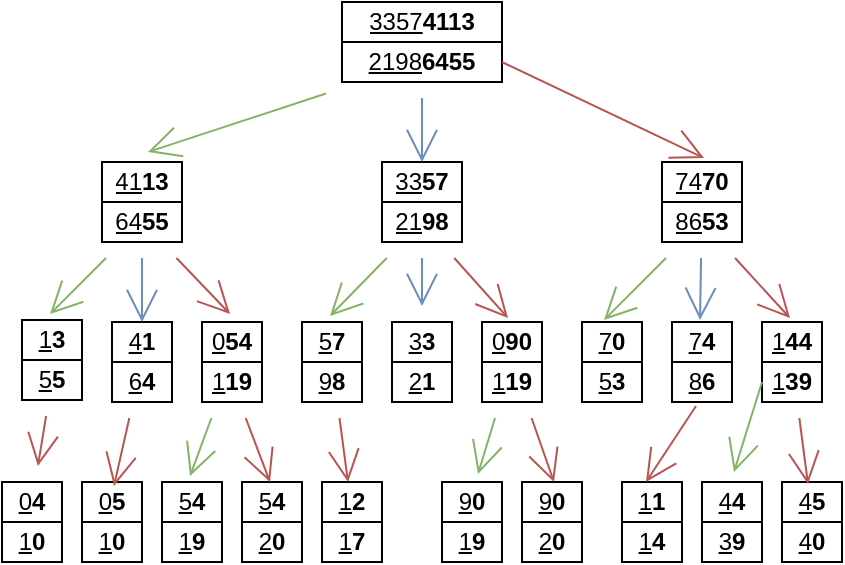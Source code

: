 <mxfile version="15.3.5" type="github">
  <diagram id="dAYgQcbT6BfOUovO4Bs9" name="Page-1">
    <mxGraphModel dx="868" dy="482" grid="1" gridSize="10" guides="1" tooltips="1" connect="1" arrows="1" fold="1" page="1" pageScale="1" pageWidth="240" pageHeight="360" math="0" shadow="0">
      <root>
        <mxCell id="0" />
        <mxCell id="1" parent="0" />
        <mxCell id="z8ccg5G6_Xe8EJRNO6vA-19" value="" style="shape=table;startSize=0;container=1;collapsible=0;childLayout=tableLayout;hachureGap=4;pointerEvents=0;" vertex="1" parent="1">
          <mxGeometry x="30" y="270" width="30" height="40" as="geometry" />
        </mxCell>
        <mxCell id="z8ccg5G6_Xe8EJRNO6vA-20" value="" style="shape=partialRectangle;collapsible=0;dropTarget=0;pointerEvents=0;fillColor=none;top=0;left=0;bottom=0;right=0;points=[[0,0.5],[1,0.5]];portConstraint=eastwest;hachureGap=4;" vertex="1" parent="z8ccg5G6_Xe8EJRNO6vA-19">
          <mxGeometry width="30" height="20" as="geometry" />
        </mxCell>
        <mxCell id="z8ccg5G6_Xe8EJRNO6vA-21" value="&lt;u&gt;0&lt;/u&gt;&lt;b&gt;4&lt;/b&gt;" style="shape=partialRectangle;html=1;whiteSpace=wrap;connectable=0;overflow=hidden;fillColor=none;top=0;left=0;bottom=0;right=0;pointerEvents=1;hachureGap=4;" vertex="1" parent="z8ccg5G6_Xe8EJRNO6vA-20">
          <mxGeometry width="30" height="20" as="geometry">
            <mxRectangle width="30" height="20" as="alternateBounds" />
          </mxGeometry>
        </mxCell>
        <mxCell id="z8ccg5G6_Xe8EJRNO6vA-22" value="" style="shape=partialRectangle;collapsible=0;dropTarget=0;pointerEvents=0;fillColor=none;top=0;left=0;bottom=0;right=0;points=[[0,0.5],[1,0.5]];portConstraint=eastwest;hachureGap=4;" vertex="1" parent="z8ccg5G6_Xe8EJRNO6vA-19">
          <mxGeometry y="20" width="30" height="20" as="geometry" />
        </mxCell>
        <mxCell id="z8ccg5G6_Xe8EJRNO6vA-23" value="&lt;u&gt;1&lt;/u&gt;&lt;b&gt;0&lt;/b&gt;" style="shape=partialRectangle;html=1;whiteSpace=wrap;connectable=0;overflow=hidden;fillColor=none;top=0;left=0;bottom=0;right=0;pointerEvents=1;hachureGap=4;" vertex="1" parent="z8ccg5G6_Xe8EJRNO6vA-22">
          <mxGeometry width="30" height="20" as="geometry">
            <mxRectangle width="30" height="20" as="alternateBounds" />
          </mxGeometry>
        </mxCell>
        <mxCell id="z8ccg5G6_Xe8EJRNO6vA-24" value="" style="shape=table;startSize=0;container=1;collapsible=0;childLayout=tableLayout;hachureGap=4;pointerEvents=0;" vertex="1" parent="1">
          <mxGeometry x="70" y="270" width="30" height="40" as="geometry" />
        </mxCell>
        <mxCell id="z8ccg5G6_Xe8EJRNO6vA-25" value="" style="shape=partialRectangle;collapsible=0;dropTarget=0;pointerEvents=0;fillColor=none;top=0;left=0;bottom=0;right=0;points=[[0,0.5],[1,0.5]];portConstraint=eastwest;hachureGap=4;" vertex="1" parent="z8ccg5G6_Xe8EJRNO6vA-24">
          <mxGeometry width="30" height="20" as="geometry" />
        </mxCell>
        <mxCell id="z8ccg5G6_Xe8EJRNO6vA-26" value="&lt;u&gt;0&lt;/u&gt;&lt;b&gt;5&lt;/b&gt;" style="shape=partialRectangle;html=1;whiteSpace=wrap;connectable=0;overflow=hidden;fillColor=none;top=0;left=0;bottom=0;right=0;pointerEvents=1;hachureGap=4;" vertex="1" parent="z8ccg5G6_Xe8EJRNO6vA-25">
          <mxGeometry width="30" height="20" as="geometry">
            <mxRectangle width="30" height="20" as="alternateBounds" />
          </mxGeometry>
        </mxCell>
        <mxCell id="z8ccg5G6_Xe8EJRNO6vA-27" value="" style="shape=partialRectangle;collapsible=0;dropTarget=0;pointerEvents=0;fillColor=none;top=0;left=0;bottom=0;right=0;points=[[0,0.5],[1,0.5]];portConstraint=eastwest;hachureGap=4;" vertex="1" parent="z8ccg5G6_Xe8EJRNO6vA-24">
          <mxGeometry y="20" width="30" height="20" as="geometry" />
        </mxCell>
        <mxCell id="z8ccg5G6_Xe8EJRNO6vA-28" value="&lt;u&gt;1&lt;/u&gt;&lt;b&gt;0&lt;/b&gt;" style="shape=partialRectangle;html=1;whiteSpace=wrap;connectable=0;overflow=hidden;fillColor=none;top=0;left=0;bottom=0;right=0;pointerEvents=1;hachureGap=4;" vertex="1" parent="z8ccg5G6_Xe8EJRNO6vA-27">
          <mxGeometry width="30" height="20" as="geometry">
            <mxRectangle width="30" height="20" as="alternateBounds" />
          </mxGeometry>
        </mxCell>
        <mxCell id="z8ccg5G6_Xe8EJRNO6vA-29" value="" style="shape=table;startSize=0;container=1;collapsible=0;childLayout=tableLayout;hachureGap=4;pointerEvents=0;" vertex="1" parent="1">
          <mxGeometry x="110" y="270" width="30" height="40" as="geometry" />
        </mxCell>
        <mxCell id="z8ccg5G6_Xe8EJRNO6vA-30" value="" style="shape=partialRectangle;collapsible=0;dropTarget=0;pointerEvents=0;fillColor=none;top=0;left=0;bottom=0;right=0;points=[[0,0.5],[1,0.5]];portConstraint=eastwest;hachureGap=4;" vertex="1" parent="z8ccg5G6_Xe8EJRNO6vA-29">
          <mxGeometry width="30" height="20" as="geometry" />
        </mxCell>
        <mxCell id="z8ccg5G6_Xe8EJRNO6vA-31" value="&lt;u&gt;5&lt;/u&gt;&lt;b&gt;4&lt;/b&gt;" style="shape=partialRectangle;html=1;whiteSpace=wrap;connectable=0;overflow=hidden;fillColor=none;top=0;left=0;bottom=0;right=0;pointerEvents=1;hachureGap=4;" vertex="1" parent="z8ccg5G6_Xe8EJRNO6vA-30">
          <mxGeometry width="30" height="20" as="geometry">
            <mxRectangle width="30" height="20" as="alternateBounds" />
          </mxGeometry>
        </mxCell>
        <mxCell id="z8ccg5G6_Xe8EJRNO6vA-32" value="" style="shape=partialRectangle;collapsible=0;dropTarget=0;pointerEvents=0;fillColor=none;top=0;left=0;bottom=0;right=0;points=[[0,0.5],[1,0.5]];portConstraint=eastwest;hachureGap=4;" vertex="1" parent="z8ccg5G6_Xe8EJRNO6vA-29">
          <mxGeometry y="20" width="30" height="20" as="geometry" />
        </mxCell>
        <mxCell id="z8ccg5G6_Xe8EJRNO6vA-33" value="&lt;u&gt;1&lt;/u&gt;&lt;b&gt;9&lt;/b&gt;" style="shape=partialRectangle;html=1;whiteSpace=wrap;connectable=0;overflow=hidden;fillColor=none;top=0;left=0;bottom=0;right=0;pointerEvents=1;hachureGap=4;" vertex="1" parent="z8ccg5G6_Xe8EJRNO6vA-32">
          <mxGeometry width="30" height="20" as="geometry">
            <mxRectangle width="30" height="20" as="alternateBounds" />
          </mxGeometry>
        </mxCell>
        <mxCell id="z8ccg5G6_Xe8EJRNO6vA-34" value="" style="shape=table;startSize=0;container=1;collapsible=0;childLayout=tableLayout;hachureGap=4;pointerEvents=0;" vertex="1" parent="1">
          <mxGeometry x="150" y="270" width="30" height="40" as="geometry" />
        </mxCell>
        <mxCell id="z8ccg5G6_Xe8EJRNO6vA-35" value="" style="shape=partialRectangle;collapsible=0;dropTarget=0;pointerEvents=0;fillColor=none;top=0;left=0;bottom=0;right=0;points=[[0,0.5],[1,0.5]];portConstraint=eastwest;hachureGap=4;" vertex="1" parent="z8ccg5G6_Xe8EJRNO6vA-34">
          <mxGeometry width="30" height="20" as="geometry" />
        </mxCell>
        <mxCell id="z8ccg5G6_Xe8EJRNO6vA-36" value="&lt;u&gt;5&lt;/u&gt;&lt;b&gt;4&lt;/b&gt;" style="shape=partialRectangle;html=1;whiteSpace=wrap;connectable=0;overflow=hidden;fillColor=none;top=0;left=0;bottom=0;right=0;pointerEvents=1;hachureGap=4;" vertex="1" parent="z8ccg5G6_Xe8EJRNO6vA-35">
          <mxGeometry width="30" height="20" as="geometry">
            <mxRectangle width="30" height="20" as="alternateBounds" />
          </mxGeometry>
        </mxCell>
        <mxCell id="z8ccg5G6_Xe8EJRNO6vA-37" value="" style="shape=partialRectangle;collapsible=0;dropTarget=0;pointerEvents=0;fillColor=none;top=0;left=0;bottom=0;right=0;points=[[0,0.5],[1,0.5]];portConstraint=eastwest;hachureGap=4;" vertex="1" parent="z8ccg5G6_Xe8EJRNO6vA-34">
          <mxGeometry y="20" width="30" height="20" as="geometry" />
        </mxCell>
        <mxCell id="z8ccg5G6_Xe8EJRNO6vA-38" value="&lt;u&gt;2&lt;/u&gt;&lt;b&gt;0&lt;/b&gt;" style="shape=partialRectangle;html=1;whiteSpace=wrap;connectable=0;overflow=hidden;fillColor=none;top=0;left=0;bottom=0;right=0;pointerEvents=1;hachureGap=4;" vertex="1" parent="z8ccg5G6_Xe8EJRNO6vA-37">
          <mxGeometry width="30" height="20" as="geometry">
            <mxRectangle width="30" height="20" as="alternateBounds" />
          </mxGeometry>
        </mxCell>
        <mxCell id="z8ccg5G6_Xe8EJRNO6vA-39" value="" style="shape=table;startSize=0;container=1;collapsible=0;childLayout=tableLayout;hachureGap=4;pointerEvents=0;" vertex="1" parent="1">
          <mxGeometry x="190" y="270" width="30" height="40" as="geometry" />
        </mxCell>
        <mxCell id="z8ccg5G6_Xe8EJRNO6vA-40" value="" style="shape=partialRectangle;collapsible=0;dropTarget=0;pointerEvents=0;fillColor=none;top=0;left=0;bottom=0;right=0;points=[[0,0.5],[1,0.5]];portConstraint=eastwest;hachureGap=4;" vertex="1" parent="z8ccg5G6_Xe8EJRNO6vA-39">
          <mxGeometry width="30" height="20" as="geometry" />
        </mxCell>
        <mxCell id="z8ccg5G6_Xe8EJRNO6vA-41" value="&lt;u&gt;1&lt;/u&gt;&lt;b&gt;2&lt;/b&gt;" style="shape=partialRectangle;html=1;whiteSpace=wrap;connectable=0;overflow=hidden;fillColor=none;top=0;left=0;bottom=0;right=0;pointerEvents=1;hachureGap=4;" vertex="1" parent="z8ccg5G6_Xe8EJRNO6vA-40">
          <mxGeometry width="30" height="20" as="geometry">
            <mxRectangle width="30" height="20" as="alternateBounds" />
          </mxGeometry>
        </mxCell>
        <mxCell id="z8ccg5G6_Xe8EJRNO6vA-42" value="" style="shape=partialRectangle;collapsible=0;dropTarget=0;pointerEvents=0;fillColor=none;top=0;left=0;bottom=0;right=0;points=[[0,0.5],[1,0.5]];portConstraint=eastwest;hachureGap=4;" vertex="1" parent="z8ccg5G6_Xe8EJRNO6vA-39">
          <mxGeometry y="20" width="30" height="20" as="geometry" />
        </mxCell>
        <mxCell id="z8ccg5G6_Xe8EJRNO6vA-43" value="&lt;u&gt;1&lt;/u&gt;&lt;b&gt;7&lt;/b&gt;" style="shape=partialRectangle;html=1;whiteSpace=wrap;connectable=0;overflow=hidden;fillColor=none;top=0;left=0;bottom=0;right=0;pointerEvents=1;hachureGap=4;" vertex="1" parent="z8ccg5G6_Xe8EJRNO6vA-42">
          <mxGeometry width="30" height="20" as="geometry">
            <mxRectangle width="30" height="20" as="alternateBounds" />
          </mxGeometry>
        </mxCell>
        <mxCell id="z8ccg5G6_Xe8EJRNO6vA-44" value="" style="shape=table;startSize=0;container=1;collapsible=0;childLayout=tableLayout;hachureGap=4;pointerEvents=0;" vertex="1" parent="1">
          <mxGeometry x="250" y="270" width="30" height="40" as="geometry" />
        </mxCell>
        <mxCell id="z8ccg5G6_Xe8EJRNO6vA-45" value="" style="shape=partialRectangle;collapsible=0;dropTarget=0;pointerEvents=0;fillColor=none;top=0;left=0;bottom=0;right=0;points=[[0,0.5],[1,0.5]];portConstraint=eastwest;hachureGap=4;" vertex="1" parent="z8ccg5G6_Xe8EJRNO6vA-44">
          <mxGeometry width="30" height="20" as="geometry" />
        </mxCell>
        <mxCell id="z8ccg5G6_Xe8EJRNO6vA-46" value="&lt;u&gt;9&lt;/u&gt;&lt;b&gt;0&lt;/b&gt;" style="shape=partialRectangle;html=1;whiteSpace=wrap;connectable=0;overflow=hidden;fillColor=none;top=0;left=0;bottom=0;right=0;pointerEvents=1;hachureGap=4;" vertex="1" parent="z8ccg5G6_Xe8EJRNO6vA-45">
          <mxGeometry width="30" height="20" as="geometry">
            <mxRectangle width="30" height="20" as="alternateBounds" />
          </mxGeometry>
        </mxCell>
        <mxCell id="z8ccg5G6_Xe8EJRNO6vA-47" value="" style="shape=partialRectangle;collapsible=0;dropTarget=0;pointerEvents=0;fillColor=none;top=0;left=0;bottom=0;right=0;points=[[0,0.5],[1,0.5]];portConstraint=eastwest;hachureGap=4;" vertex="1" parent="z8ccg5G6_Xe8EJRNO6vA-44">
          <mxGeometry y="20" width="30" height="20" as="geometry" />
        </mxCell>
        <mxCell id="z8ccg5G6_Xe8EJRNO6vA-48" value="&lt;u&gt;1&lt;/u&gt;&lt;b&gt;9&lt;/b&gt;" style="shape=partialRectangle;html=1;whiteSpace=wrap;connectable=0;overflow=hidden;fillColor=none;top=0;left=0;bottom=0;right=0;pointerEvents=1;hachureGap=4;" vertex="1" parent="z8ccg5G6_Xe8EJRNO6vA-47">
          <mxGeometry width="30" height="20" as="geometry">
            <mxRectangle width="30" height="20" as="alternateBounds" />
          </mxGeometry>
        </mxCell>
        <mxCell id="z8ccg5G6_Xe8EJRNO6vA-49" value="" style="shape=table;startSize=0;container=1;collapsible=0;childLayout=tableLayout;hachureGap=4;pointerEvents=0;" vertex="1" parent="1">
          <mxGeometry x="290" y="270" width="30" height="40" as="geometry" />
        </mxCell>
        <mxCell id="z8ccg5G6_Xe8EJRNO6vA-50" value="" style="shape=partialRectangle;collapsible=0;dropTarget=0;pointerEvents=0;fillColor=none;top=0;left=0;bottom=0;right=0;points=[[0,0.5],[1,0.5]];portConstraint=eastwest;hachureGap=4;" vertex="1" parent="z8ccg5G6_Xe8EJRNO6vA-49">
          <mxGeometry width="30" height="20" as="geometry" />
        </mxCell>
        <mxCell id="z8ccg5G6_Xe8EJRNO6vA-51" value="&lt;u&gt;9&lt;/u&gt;&lt;b&gt;0&lt;/b&gt;" style="shape=partialRectangle;html=1;whiteSpace=wrap;connectable=0;overflow=hidden;fillColor=none;top=0;left=0;bottom=0;right=0;pointerEvents=1;hachureGap=4;" vertex="1" parent="z8ccg5G6_Xe8EJRNO6vA-50">
          <mxGeometry width="30" height="20" as="geometry">
            <mxRectangle width="30" height="20" as="alternateBounds" />
          </mxGeometry>
        </mxCell>
        <mxCell id="z8ccg5G6_Xe8EJRNO6vA-52" value="" style="shape=partialRectangle;collapsible=0;dropTarget=0;pointerEvents=0;fillColor=none;top=0;left=0;bottom=0;right=0;points=[[0,0.5],[1,0.5]];portConstraint=eastwest;hachureGap=4;" vertex="1" parent="z8ccg5G6_Xe8EJRNO6vA-49">
          <mxGeometry y="20" width="30" height="20" as="geometry" />
        </mxCell>
        <mxCell id="z8ccg5G6_Xe8EJRNO6vA-53" value="&lt;u&gt;2&lt;/u&gt;&lt;b&gt;0&lt;/b&gt;" style="shape=partialRectangle;html=1;whiteSpace=wrap;connectable=0;overflow=hidden;fillColor=none;top=0;left=0;bottom=0;right=0;pointerEvents=1;hachureGap=4;" vertex="1" parent="z8ccg5G6_Xe8EJRNO6vA-52">
          <mxGeometry width="30" height="20" as="geometry">
            <mxRectangle width="30" height="20" as="alternateBounds" />
          </mxGeometry>
        </mxCell>
        <mxCell id="z8ccg5G6_Xe8EJRNO6vA-54" value="" style="shape=table;startSize=0;container=1;collapsible=0;childLayout=tableLayout;hachureGap=4;pointerEvents=0;" vertex="1" parent="1">
          <mxGeometry x="340" y="270" width="30" height="40" as="geometry" />
        </mxCell>
        <mxCell id="z8ccg5G6_Xe8EJRNO6vA-55" value="" style="shape=partialRectangle;collapsible=0;dropTarget=0;pointerEvents=0;fillColor=none;top=0;left=0;bottom=0;right=0;points=[[0,0.5],[1,0.5]];portConstraint=eastwest;hachureGap=4;" vertex="1" parent="z8ccg5G6_Xe8EJRNO6vA-54">
          <mxGeometry width="30" height="20" as="geometry" />
        </mxCell>
        <mxCell id="z8ccg5G6_Xe8EJRNO6vA-56" value="&lt;u&gt;1&lt;/u&gt;&lt;b&gt;1&lt;/b&gt;" style="shape=partialRectangle;html=1;whiteSpace=wrap;connectable=0;overflow=hidden;fillColor=none;top=0;left=0;bottom=0;right=0;pointerEvents=1;hachureGap=4;" vertex="1" parent="z8ccg5G6_Xe8EJRNO6vA-55">
          <mxGeometry width="30" height="20" as="geometry">
            <mxRectangle width="30" height="20" as="alternateBounds" />
          </mxGeometry>
        </mxCell>
        <mxCell id="z8ccg5G6_Xe8EJRNO6vA-57" value="" style="shape=partialRectangle;collapsible=0;dropTarget=0;pointerEvents=0;fillColor=none;top=0;left=0;bottom=0;right=0;points=[[0,0.5],[1,0.5]];portConstraint=eastwest;hachureGap=4;" vertex="1" parent="z8ccg5G6_Xe8EJRNO6vA-54">
          <mxGeometry y="20" width="30" height="20" as="geometry" />
        </mxCell>
        <mxCell id="z8ccg5G6_Xe8EJRNO6vA-58" value="&lt;u&gt;1&lt;/u&gt;&lt;b&gt;4&lt;/b&gt;" style="shape=partialRectangle;html=1;whiteSpace=wrap;connectable=0;overflow=hidden;fillColor=none;top=0;left=0;bottom=0;right=0;pointerEvents=1;hachureGap=4;" vertex="1" parent="z8ccg5G6_Xe8EJRNO6vA-57">
          <mxGeometry width="30" height="20" as="geometry">
            <mxRectangle width="30" height="20" as="alternateBounds" />
          </mxGeometry>
        </mxCell>
        <mxCell id="z8ccg5G6_Xe8EJRNO6vA-59" value="" style="shape=table;startSize=0;container=1;collapsible=0;childLayout=tableLayout;hachureGap=4;pointerEvents=0;" vertex="1" parent="1">
          <mxGeometry x="380" y="270" width="30" height="40" as="geometry" />
        </mxCell>
        <mxCell id="z8ccg5G6_Xe8EJRNO6vA-60" value="" style="shape=partialRectangle;collapsible=0;dropTarget=0;pointerEvents=0;fillColor=none;top=0;left=0;bottom=0;right=0;points=[[0,0.5],[1,0.5]];portConstraint=eastwest;hachureGap=4;" vertex="1" parent="z8ccg5G6_Xe8EJRNO6vA-59">
          <mxGeometry width="30" height="20" as="geometry" />
        </mxCell>
        <mxCell id="z8ccg5G6_Xe8EJRNO6vA-61" value="&lt;u&gt;4&lt;/u&gt;&lt;b&gt;4&lt;/b&gt;" style="shape=partialRectangle;html=1;whiteSpace=wrap;connectable=0;overflow=hidden;fillColor=none;top=0;left=0;bottom=0;right=0;pointerEvents=1;hachureGap=4;" vertex="1" parent="z8ccg5G6_Xe8EJRNO6vA-60">
          <mxGeometry width="30" height="20" as="geometry">
            <mxRectangle width="30" height="20" as="alternateBounds" />
          </mxGeometry>
        </mxCell>
        <mxCell id="z8ccg5G6_Xe8EJRNO6vA-62" value="" style="shape=partialRectangle;collapsible=0;dropTarget=0;pointerEvents=0;fillColor=none;top=0;left=0;bottom=0;right=0;points=[[0,0.5],[1,0.5]];portConstraint=eastwest;hachureGap=4;" vertex="1" parent="z8ccg5G6_Xe8EJRNO6vA-59">
          <mxGeometry y="20" width="30" height="20" as="geometry" />
        </mxCell>
        <mxCell id="z8ccg5G6_Xe8EJRNO6vA-63" value="&lt;u&gt;3&lt;/u&gt;&lt;b&gt;9&lt;/b&gt;" style="shape=partialRectangle;html=1;whiteSpace=wrap;connectable=0;overflow=hidden;fillColor=none;top=0;left=0;bottom=0;right=0;pointerEvents=1;hachureGap=4;" vertex="1" parent="z8ccg5G6_Xe8EJRNO6vA-62">
          <mxGeometry width="30" height="20" as="geometry">
            <mxRectangle width="30" height="20" as="alternateBounds" />
          </mxGeometry>
        </mxCell>
        <mxCell id="z8ccg5G6_Xe8EJRNO6vA-64" value="" style="shape=table;startSize=0;container=1;collapsible=0;childLayout=tableLayout;hachureGap=4;pointerEvents=0;" vertex="1" parent="1">
          <mxGeometry x="420" y="270" width="30" height="40" as="geometry" />
        </mxCell>
        <mxCell id="z8ccg5G6_Xe8EJRNO6vA-65" value="" style="shape=partialRectangle;collapsible=0;dropTarget=0;pointerEvents=0;fillColor=none;top=0;left=0;bottom=0;right=0;points=[[0,0.5],[1,0.5]];portConstraint=eastwest;hachureGap=4;" vertex="1" parent="z8ccg5G6_Xe8EJRNO6vA-64">
          <mxGeometry width="30" height="20" as="geometry" />
        </mxCell>
        <mxCell id="z8ccg5G6_Xe8EJRNO6vA-66" value="&lt;u&gt;4&lt;/u&gt;&lt;b&gt;5&lt;/b&gt;" style="shape=partialRectangle;html=1;whiteSpace=wrap;connectable=0;overflow=hidden;fillColor=none;top=0;left=0;bottom=0;right=0;pointerEvents=1;hachureGap=4;" vertex="1" parent="z8ccg5G6_Xe8EJRNO6vA-65">
          <mxGeometry width="30" height="20" as="geometry">
            <mxRectangle width="30" height="20" as="alternateBounds" />
          </mxGeometry>
        </mxCell>
        <mxCell id="z8ccg5G6_Xe8EJRNO6vA-67" value="" style="shape=partialRectangle;collapsible=0;dropTarget=0;pointerEvents=0;fillColor=none;top=0;left=0;bottom=0;right=0;points=[[0,0.5],[1,0.5]];portConstraint=eastwest;hachureGap=4;" vertex="1" parent="z8ccg5G6_Xe8EJRNO6vA-64">
          <mxGeometry y="20" width="30" height="20" as="geometry" />
        </mxCell>
        <mxCell id="z8ccg5G6_Xe8EJRNO6vA-68" value="&lt;u&gt;4&lt;/u&gt;&lt;b&gt;0&lt;/b&gt;" style="shape=partialRectangle;html=1;whiteSpace=wrap;connectable=0;overflow=hidden;fillColor=none;top=0;left=0;bottom=0;right=0;pointerEvents=1;hachureGap=4;" vertex="1" parent="z8ccg5G6_Xe8EJRNO6vA-67">
          <mxGeometry width="30" height="20" as="geometry">
            <mxRectangle width="30" height="20" as="alternateBounds" />
          </mxGeometry>
        </mxCell>
        <mxCell id="z8ccg5G6_Xe8EJRNO6vA-69" value="" style="shape=table;startSize=0;container=1;collapsible=0;childLayout=tableLayout;hachureGap=4;pointerEvents=0;" vertex="1" parent="1">
          <mxGeometry x="40" y="189" width="30" height="40" as="geometry" />
        </mxCell>
        <mxCell id="z8ccg5G6_Xe8EJRNO6vA-70" value="" style="shape=partialRectangle;collapsible=0;dropTarget=0;pointerEvents=0;fillColor=none;top=0;left=0;bottom=0;right=0;points=[[0,0.5],[1,0.5]];portConstraint=eastwest;hachureGap=4;" vertex="1" parent="z8ccg5G6_Xe8EJRNO6vA-69">
          <mxGeometry width="30" height="20" as="geometry" />
        </mxCell>
        <mxCell id="z8ccg5G6_Xe8EJRNO6vA-71" value="&lt;u&gt;1&lt;/u&gt;&lt;b&gt;3&lt;/b&gt;" style="shape=partialRectangle;html=1;whiteSpace=wrap;connectable=0;overflow=hidden;fillColor=none;top=0;left=0;bottom=0;right=0;pointerEvents=1;hachureGap=4;" vertex="1" parent="z8ccg5G6_Xe8EJRNO6vA-70">
          <mxGeometry width="30" height="20" as="geometry">
            <mxRectangle width="30" height="20" as="alternateBounds" />
          </mxGeometry>
        </mxCell>
        <mxCell id="z8ccg5G6_Xe8EJRNO6vA-72" value="" style="shape=partialRectangle;collapsible=0;dropTarget=0;pointerEvents=0;fillColor=none;top=0;left=0;bottom=0;right=0;points=[[0,0.5],[1,0.5]];portConstraint=eastwest;hachureGap=4;" vertex="1" parent="z8ccg5G6_Xe8EJRNO6vA-69">
          <mxGeometry y="20" width="30" height="20" as="geometry" />
        </mxCell>
        <mxCell id="z8ccg5G6_Xe8EJRNO6vA-73" value="&lt;u&gt;5&lt;/u&gt;&lt;b&gt;5&lt;/b&gt;" style="shape=partialRectangle;html=1;whiteSpace=wrap;connectable=0;overflow=hidden;fillColor=none;top=0;left=0;bottom=0;right=0;pointerEvents=1;hachureGap=4;" vertex="1" parent="z8ccg5G6_Xe8EJRNO6vA-72">
          <mxGeometry width="30" height="20" as="geometry">
            <mxRectangle width="30" height="20" as="alternateBounds" />
          </mxGeometry>
        </mxCell>
        <mxCell id="z8ccg5G6_Xe8EJRNO6vA-183" value="" style="edgeStyle=none;curved=1;rounded=0;orthogonalLoop=1;jettySize=auto;html=1;endArrow=open;startSize=14;endSize=14;sourcePerimeterSpacing=8;targetPerimeterSpacing=8;entryX=0.533;entryY=0.1;entryDx=0;entryDy=0;entryPerimeter=0;fillColor=#f8cecc;strokeColor=#b85450;" edge="1" parent="1" source="z8ccg5G6_Xe8EJRNO6vA-74" target="z8ccg5G6_Xe8EJRNO6vA-25">
          <mxGeometry relative="1" as="geometry" />
        </mxCell>
        <mxCell id="z8ccg5G6_Xe8EJRNO6vA-74" value="" style="shape=table;startSize=0;container=1;collapsible=0;childLayout=tableLayout;hachureGap=4;pointerEvents=0;" vertex="1" parent="1">
          <mxGeometry x="85" y="190" width="30" height="40" as="geometry" />
        </mxCell>
        <mxCell id="z8ccg5G6_Xe8EJRNO6vA-75" value="" style="shape=partialRectangle;collapsible=0;dropTarget=0;pointerEvents=0;fillColor=none;top=0;left=0;bottom=0;right=0;points=[[0,0.5],[1,0.5]];portConstraint=eastwest;hachureGap=4;" vertex="1" parent="z8ccg5G6_Xe8EJRNO6vA-74">
          <mxGeometry width="30" height="20" as="geometry" />
        </mxCell>
        <mxCell id="z8ccg5G6_Xe8EJRNO6vA-76" value="&lt;u&gt;4&lt;/u&gt;&lt;b&gt;1&lt;/b&gt;" style="shape=partialRectangle;html=1;whiteSpace=wrap;connectable=0;overflow=hidden;fillColor=none;top=0;left=0;bottom=0;right=0;pointerEvents=1;hachureGap=4;" vertex="1" parent="z8ccg5G6_Xe8EJRNO6vA-75">
          <mxGeometry width="30" height="20" as="geometry">
            <mxRectangle width="30" height="20" as="alternateBounds" />
          </mxGeometry>
        </mxCell>
        <mxCell id="z8ccg5G6_Xe8EJRNO6vA-77" value="" style="shape=partialRectangle;collapsible=0;dropTarget=0;pointerEvents=0;fillColor=none;top=0;left=0;bottom=0;right=0;points=[[0,0.5],[1,0.5]];portConstraint=eastwest;hachureGap=4;" vertex="1" parent="z8ccg5G6_Xe8EJRNO6vA-74">
          <mxGeometry y="20" width="30" height="20" as="geometry" />
        </mxCell>
        <mxCell id="z8ccg5G6_Xe8EJRNO6vA-78" value="&lt;u&gt;6&lt;/u&gt;&lt;b&gt;4&lt;/b&gt;" style="shape=partialRectangle;html=1;whiteSpace=wrap;connectable=0;overflow=hidden;fillColor=none;top=0;left=0;bottom=0;right=0;pointerEvents=1;hachureGap=4;" vertex="1" parent="z8ccg5G6_Xe8EJRNO6vA-77">
          <mxGeometry width="30" height="20" as="geometry">
            <mxRectangle width="30" height="20" as="alternateBounds" />
          </mxGeometry>
        </mxCell>
        <mxCell id="z8ccg5G6_Xe8EJRNO6vA-184" value="" style="edgeStyle=none;curved=1;rounded=0;orthogonalLoop=1;jettySize=auto;html=1;endArrow=open;startSize=14;endSize=14;sourcePerimeterSpacing=8;targetPerimeterSpacing=8;entryX=0.467;entryY=-0.15;entryDx=0;entryDy=0;entryPerimeter=0;fillColor=#d5e8d4;strokeColor=#82b366;" edge="1" parent="1" source="z8ccg5G6_Xe8EJRNO6vA-79" target="z8ccg5G6_Xe8EJRNO6vA-30">
          <mxGeometry relative="1" as="geometry" />
        </mxCell>
        <mxCell id="z8ccg5G6_Xe8EJRNO6vA-79" value="" style="shape=table;startSize=0;container=1;collapsible=0;childLayout=tableLayout;hachureGap=4;pointerEvents=0;" vertex="1" parent="1">
          <mxGeometry x="130" y="190" width="30" height="40" as="geometry" />
        </mxCell>
        <mxCell id="z8ccg5G6_Xe8EJRNO6vA-80" value="" style="shape=partialRectangle;collapsible=0;dropTarget=0;pointerEvents=0;fillColor=none;top=0;left=0;bottom=0;right=0;points=[[0,0.5],[1,0.5]];portConstraint=eastwest;hachureGap=4;" vertex="1" parent="z8ccg5G6_Xe8EJRNO6vA-79">
          <mxGeometry width="30" height="20" as="geometry" />
        </mxCell>
        <mxCell id="z8ccg5G6_Xe8EJRNO6vA-81" value="&lt;u&gt;0&lt;/u&gt;&lt;b&gt;54&lt;/b&gt;" style="shape=partialRectangle;html=1;whiteSpace=wrap;connectable=0;overflow=hidden;fillColor=none;top=0;left=0;bottom=0;right=0;pointerEvents=1;hachureGap=4;" vertex="1" parent="z8ccg5G6_Xe8EJRNO6vA-80">
          <mxGeometry width="30" height="20" as="geometry">
            <mxRectangle width="30" height="20" as="alternateBounds" />
          </mxGeometry>
        </mxCell>
        <mxCell id="z8ccg5G6_Xe8EJRNO6vA-82" value="" style="shape=partialRectangle;collapsible=0;dropTarget=0;pointerEvents=0;fillColor=none;top=0;left=0;bottom=0;right=0;points=[[0,0.5],[1,0.5]];portConstraint=eastwest;hachureGap=4;" vertex="1" parent="z8ccg5G6_Xe8EJRNO6vA-79">
          <mxGeometry y="20" width="30" height="20" as="geometry" />
        </mxCell>
        <mxCell id="z8ccg5G6_Xe8EJRNO6vA-83" value="&lt;u&gt;1&lt;/u&gt;&lt;b&gt;19&lt;/b&gt;" style="shape=partialRectangle;html=1;whiteSpace=wrap;connectable=0;overflow=hidden;fillColor=none;top=0;left=0;bottom=0;right=0;pointerEvents=1;hachureGap=4;" vertex="1" parent="z8ccg5G6_Xe8EJRNO6vA-82">
          <mxGeometry width="30" height="20" as="geometry">
            <mxRectangle width="30" height="20" as="alternateBounds" />
          </mxGeometry>
        </mxCell>
        <mxCell id="z8ccg5G6_Xe8EJRNO6vA-187" value="" style="edgeStyle=none;curved=1;rounded=0;orthogonalLoop=1;jettySize=auto;html=1;endArrow=open;startSize=14;endSize=14;sourcePerimeterSpacing=8;targetPerimeterSpacing=8;fillColor=#f8cecc;strokeColor=#b85450;" edge="1" parent="1" source="z8ccg5G6_Xe8EJRNO6vA-84">
          <mxGeometry relative="1" as="geometry">
            <mxPoint x="203" y="270" as="targetPoint" />
          </mxGeometry>
        </mxCell>
        <mxCell id="z8ccg5G6_Xe8EJRNO6vA-84" value="" style="shape=table;startSize=0;container=1;collapsible=0;childLayout=tableLayout;hachureGap=4;pointerEvents=0;" vertex="1" parent="1">
          <mxGeometry x="180" y="190" width="30" height="40" as="geometry" />
        </mxCell>
        <mxCell id="z8ccg5G6_Xe8EJRNO6vA-85" value="" style="shape=partialRectangle;collapsible=0;dropTarget=0;pointerEvents=0;fillColor=none;top=0;left=0;bottom=0;right=0;points=[[0,0.5],[1,0.5]];portConstraint=eastwest;hachureGap=4;" vertex="1" parent="z8ccg5G6_Xe8EJRNO6vA-84">
          <mxGeometry width="30" height="20" as="geometry" />
        </mxCell>
        <mxCell id="z8ccg5G6_Xe8EJRNO6vA-86" value="&lt;u&gt;5&lt;/u&gt;&lt;b&gt;7&lt;/b&gt;" style="shape=partialRectangle;html=1;whiteSpace=wrap;connectable=0;overflow=hidden;fillColor=none;top=0;left=0;bottom=0;right=0;pointerEvents=1;hachureGap=4;" vertex="1" parent="z8ccg5G6_Xe8EJRNO6vA-85">
          <mxGeometry width="30" height="20" as="geometry">
            <mxRectangle width="30" height="20" as="alternateBounds" />
          </mxGeometry>
        </mxCell>
        <mxCell id="z8ccg5G6_Xe8EJRNO6vA-87" value="" style="shape=partialRectangle;collapsible=0;dropTarget=0;pointerEvents=0;fillColor=none;top=0;left=0;bottom=0;right=0;points=[[0,0.5],[1,0.5]];portConstraint=eastwest;hachureGap=4;" vertex="1" parent="z8ccg5G6_Xe8EJRNO6vA-84">
          <mxGeometry y="20" width="30" height="20" as="geometry" />
        </mxCell>
        <mxCell id="z8ccg5G6_Xe8EJRNO6vA-88" value="&lt;u&gt;9&lt;/u&gt;&lt;b&gt;8&lt;/b&gt;" style="shape=partialRectangle;html=1;whiteSpace=wrap;connectable=0;overflow=hidden;fillColor=none;top=0;left=0;bottom=0;right=0;pointerEvents=1;hachureGap=4;" vertex="1" parent="z8ccg5G6_Xe8EJRNO6vA-87">
          <mxGeometry width="30" height="20" as="geometry">
            <mxRectangle width="30" height="20" as="alternateBounds" />
          </mxGeometry>
        </mxCell>
        <mxCell id="z8ccg5G6_Xe8EJRNO6vA-89" value="" style="shape=table;startSize=0;container=1;collapsible=0;childLayout=tableLayout;hachureGap=4;pointerEvents=0;" vertex="1" parent="1">
          <mxGeometry x="225" y="190" width="30" height="40" as="geometry" />
        </mxCell>
        <mxCell id="z8ccg5G6_Xe8EJRNO6vA-90" value="" style="shape=partialRectangle;collapsible=0;dropTarget=0;pointerEvents=0;fillColor=none;top=0;left=0;bottom=0;right=0;points=[[0,0.5],[1,0.5]];portConstraint=eastwest;hachureGap=4;" vertex="1" parent="z8ccg5G6_Xe8EJRNO6vA-89">
          <mxGeometry width="30" height="20" as="geometry" />
        </mxCell>
        <mxCell id="z8ccg5G6_Xe8EJRNO6vA-91" value="&lt;u&gt;3&lt;/u&gt;&lt;b&gt;3&lt;/b&gt;" style="shape=partialRectangle;html=1;whiteSpace=wrap;connectable=0;overflow=hidden;fillColor=none;top=0;left=0;bottom=0;right=0;pointerEvents=1;hachureGap=4;" vertex="1" parent="z8ccg5G6_Xe8EJRNO6vA-90">
          <mxGeometry width="30" height="20" as="geometry">
            <mxRectangle width="30" height="20" as="alternateBounds" />
          </mxGeometry>
        </mxCell>
        <mxCell id="z8ccg5G6_Xe8EJRNO6vA-92" value="" style="shape=partialRectangle;collapsible=0;dropTarget=0;pointerEvents=0;fillColor=none;top=0;left=0;bottom=0;right=0;points=[[0,0.5],[1,0.5]];portConstraint=eastwest;hachureGap=4;" vertex="1" parent="z8ccg5G6_Xe8EJRNO6vA-89">
          <mxGeometry y="20" width="30" height="20" as="geometry" />
        </mxCell>
        <mxCell id="z8ccg5G6_Xe8EJRNO6vA-93" value="&lt;u&gt;2&lt;/u&gt;&lt;b&gt;1&lt;/b&gt;" style="shape=partialRectangle;html=1;whiteSpace=wrap;connectable=0;overflow=hidden;fillColor=none;top=0;left=0;bottom=0;right=0;pointerEvents=1;hachureGap=4;" vertex="1" parent="z8ccg5G6_Xe8EJRNO6vA-92">
          <mxGeometry width="30" height="20" as="geometry">
            <mxRectangle width="30" height="20" as="alternateBounds" />
          </mxGeometry>
        </mxCell>
        <mxCell id="z8ccg5G6_Xe8EJRNO6vA-188" value="" style="edgeStyle=none;curved=1;rounded=0;orthogonalLoop=1;jettySize=auto;html=1;endArrow=open;startSize=14;endSize=14;sourcePerimeterSpacing=8;targetPerimeterSpacing=8;entryX=0.533;entryY=0;entryDx=0;entryDy=0;entryPerimeter=0;fillColor=#f8cecc;strokeColor=#b85450;" edge="1" parent="1" source="z8ccg5G6_Xe8EJRNO6vA-94" target="z8ccg5G6_Xe8EJRNO6vA-50">
          <mxGeometry relative="1" as="geometry" />
        </mxCell>
        <mxCell id="z8ccg5G6_Xe8EJRNO6vA-189" value="" style="edgeStyle=none;curved=1;rounded=0;orthogonalLoop=1;jettySize=auto;html=1;endArrow=open;startSize=14;endSize=14;sourcePerimeterSpacing=8;targetPerimeterSpacing=8;entryX=0.6;entryY=-0.2;entryDx=0;entryDy=0;entryPerimeter=0;fillColor=#d5e8d4;strokeColor=#82b366;" edge="1" parent="1" source="z8ccg5G6_Xe8EJRNO6vA-94" target="z8ccg5G6_Xe8EJRNO6vA-45">
          <mxGeometry relative="1" as="geometry" />
        </mxCell>
        <mxCell id="z8ccg5G6_Xe8EJRNO6vA-94" value="" style="shape=table;startSize=0;container=1;collapsible=0;childLayout=tableLayout;hachureGap=4;pointerEvents=0;" vertex="1" parent="1">
          <mxGeometry x="270" y="190" width="30" height="40" as="geometry" />
        </mxCell>
        <mxCell id="z8ccg5G6_Xe8EJRNO6vA-95" value="" style="shape=partialRectangle;collapsible=0;dropTarget=0;pointerEvents=0;fillColor=none;top=0;left=0;bottom=0;right=0;points=[[0,0.5],[1,0.5]];portConstraint=eastwest;hachureGap=4;" vertex="1" parent="z8ccg5G6_Xe8EJRNO6vA-94">
          <mxGeometry width="30" height="20" as="geometry" />
        </mxCell>
        <mxCell id="z8ccg5G6_Xe8EJRNO6vA-96" value="&lt;u&gt;0&lt;/u&gt;&lt;b&gt;90&lt;/b&gt;" style="shape=partialRectangle;html=1;whiteSpace=wrap;connectable=0;overflow=hidden;fillColor=none;top=0;left=0;bottom=0;right=0;pointerEvents=1;hachureGap=4;" vertex="1" parent="z8ccg5G6_Xe8EJRNO6vA-95">
          <mxGeometry width="30" height="20" as="geometry">
            <mxRectangle width="30" height="20" as="alternateBounds" />
          </mxGeometry>
        </mxCell>
        <mxCell id="z8ccg5G6_Xe8EJRNO6vA-97" value="" style="shape=partialRectangle;collapsible=0;dropTarget=0;pointerEvents=0;fillColor=none;top=0;left=0;bottom=0;right=0;points=[[0,0.5],[1,0.5]];portConstraint=eastwest;hachureGap=4;" vertex="1" parent="z8ccg5G6_Xe8EJRNO6vA-94">
          <mxGeometry y="20" width="30" height="20" as="geometry" />
        </mxCell>
        <mxCell id="z8ccg5G6_Xe8EJRNO6vA-98" value="&lt;u&gt;1&lt;/u&gt;&lt;b&gt;19&lt;/b&gt;" style="shape=partialRectangle;html=1;whiteSpace=wrap;connectable=0;overflow=hidden;fillColor=none;top=0;left=0;bottom=0;right=0;pointerEvents=1;hachureGap=4;" vertex="1" parent="z8ccg5G6_Xe8EJRNO6vA-97">
          <mxGeometry width="30" height="20" as="geometry">
            <mxRectangle width="30" height="20" as="alternateBounds" />
          </mxGeometry>
        </mxCell>
        <mxCell id="z8ccg5G6_Xe8EJRNO6vA-99" value="" style="shape=table;startSize=0;container=1;collapsible=0;childLayout=tableLayout;hachureGap=4;pointerEvents=0;" vertex="1" parent="1">
          <mxGeometry x="320" y="190" width="30" height="40" as="geometry" />
        </mxCell>
        <mxCell id="z8ccg5G6_Xe8EJRNO6vA-100" value="" style="shape=partialRectangle;collapsible=0;dropTarget=0;pointerEvents=0;fillColor=none;top=0;left=0;bottom=0;right=0;points=[[0,0.5],[1,0.5]];portConstraint=eastwest;hachureGap=4;" vertex="1" parent="z8ccg5G6_Xe8EJRNO6vA-99">
          <mxGeometry width="30" height="20" as="geometry" />
        </mxCell>
        <mxCell id="z8ccg5G6_Xe8EJRNO6vA-101" value="&lt;u&gt;7&lt;/u&gt;&lt;b&gt;0&lt;/b&gt;" style="shape=partialRectangle;html=1;whiteSpace=wrap;connectable=0;overflow=hidden;fillColor=none;top=0;left=0;bottom=0;right=0;pointerEvents=1;hachureGap=4;" vertex="1" parent="z8ccg5G6_Xe8EJRNO6vA-100">
          <mxGeometry width="30" height="20" as="geometry">
            <mxRectangle width="30" height="20" as="alternateBounds" />
          </mxGeometry>
        </mxCell>
        <mxCell id="z8ccg5G6_Xe8EJRNO6vA-102" value="" style="shape=partialRectangle;collapsible=0;dropTarget=0;pointerEvents=0;fillColor=none;top=0;left=0;bottom=0;right=0;points=[[0,0.5],[1,0.5]];portConstraint=eastwest;hachureGap=4;" vertex="1" parent="z8ccg5G6_Xe8EJRNO6vA-99">
          <mxGeometry y="20" width="30" height="20" as="geometry" />
        </mxCell>
        <mxCell id="z8ccg5G6_Xe8EJRNO6vA-103" value="&lt;u&gt;5&lt;/u&gt;&lt;b&gt;3&lt;/b&gt;" style="shape=partialRectangle;html=1;whiteSpace=wrap;connectable=0;overflow=hidden;fillColor=none;top=0;left=0;bottom=0;right=0;pointerEvents=1;hachureGap=4;" vertex="1" parent="z8ccg5G6_Xe8EJRNO6vA-102">
          <mxGeometry width="30" height="20" as="geometry">
            <mxRectangle width="30" height="20" as="alternateBounds" />
          </mxGeometry>
        </mxCell>
        <mxCell id="z8ccg5G6_Xe8EJRNO6vA-104" value="" style="shape=table;startSize=0;container=1;collapsible=0;childLayout=tableLayout;hachureGap=4;pointerEvents=0;" vertex="1" parent="1">
          <mxGeometry x="365" y="190" width="30" height="40" as="geometry" />
        </mxCell>
        <mxCell id="z8ccg5G6_Xe8EJRNO6vA-105" value="" style="shape=partialRectangle;collapsible=0;dropTarget=0;pointerEvents=0;fillColor=none;top=0;left=0;bottom=0;right=0;points=[[0,0.5],[1,0.5]];portConstraint=eastwest;hachureGap=4;" vertex="1" parent="z8ccg5G6_Xe8EJRNO6vA-104">
          <mxGeometry width="30" height="20" as="geometry" />
        </mxCell>
        <mxCell id="z8ccg5G6_Xe8EJRNO6vA-106" value="&lt;u&gt;7&lt;/u&gt;&lt;b&gt;4&lt;/b&gt;" style="shape=partialRectangle;html=1;whiteSpace=wrap;connectable=0;overflow=hidden;fillColor=none;top=0;left=0;bottom=0;right=0;pointerEvents=1;hachureGap=4;" vertex="1" parent="z8ccg5G6_Xe8EJRNO6vA-105">
          <mxGeometry width="30" height="20" as="geometry">
            <mxRectangle width="30" height="20" as="alternateBounds" />
          </mxGeometry>
        </mxCell>
        <mxCell id="z8ccg5G6_Xe8EJRNO6vA-107" value="" style="shape=partialRectangle;collapsible=0;dropTarget=0;pointerEvents=0;fillColor=none;top=0;left=0;bottom=0;right=0;points=[[0,0.5],[1,0.5]];portConstraint=eastwest;hachureGap=4;" vertex="1" parent="z8ccg5G6_Xe8EJRNO6vA-104">
          <mxGeometry y="20" width="30" height="20" as="geometry" />
        </mxCell>
        <mxCell id="z8ccg5G6_Xe8EJRNO6vA-108" value="&lt;u&gt;8&lt;/u&gt;&lt;b&gt;6&lt;/b&gt;" style="shape=partialRectangle;html=1;whiteSpace=wrap;connectable=0;overflow=hidden;fillColor=none;top=0;left=0;bottom=0;right=0;pointerEvents=1;hachureGap=4;" vertex="1" parent="z8ccg5G6_Xe8EJRNO6vA-107">
          <mxGeometry width="30" height="20" as="geometry">
            <mxRectangle width="30" height="20" as="alternateBounds" />
          </mxGeometry>
        </mxCell>
        <mxCell id="z8ccg5G6_Xe8EJRNO6vA-193" value="" style="edgeStyle=none;curved=1;rounded=0;orthogonalLoop=1;jettySize=auto;html=1;endArrow=open;startSize=14;endSize=14;sourcePerimeterSpacing=8;targetPerimeterSpacing=8;fillColor=#f8cecc;strokeColor=#b85450;entryX=0.433;entryY=0.05;entryDx=0;entryDy=0;entryPerimeter=0;" edge="1" parent="1" source="z8ccg5G6_Xe8EJRNO6vA-109" target="z8ccg5G6_Xe8EJRNO6vA-65">
          <mxGeometry relative="1" as="geometry">
            <mxPoint x="417" y="270" as="targetPoint" />
          </mxGeometry>
        </mxCell>
        <mxCell id="z8ccg5G6_Xe8EJRNO6vA-109" value="" style="shape=table;startSize=0;container=1;collapsible=0;childLayout=tableLayout;hachureGap=4;pointerEvents=0;" vertex="1" parent="1">
          <mxGeometry x="410" y="190" width="30" height="40" as="geometry" />
        </mxCell>
        <mxCell id="z8ccg5G6_Xe8EJRNO6vA-110" value="" style="shape=partialRectangle;collapsible=0;dropTarget=0;pointerEvents=0;fillColor=none;top=0;left=0;bottom=0;right=0;points=[[0,0.5],[1,0.5]];portConstraint=eastwest;hachureGap=4;" vertex="1" parent="z8ccg5G6_Xe8EJRNO6vA-109">
          <mxGeometry width="30" height="20" as="geometry" />
        </mxCell>
        <mxCell id="z8ccg5G6_Xe8EJRNO6vA-111" value="&lt;u&gt;1&lt;/u&gt;&lt;b&gt;44&lt;/b&gt;" style="shape=partialRectangle;html=1;whiteSpace=wrap;connectable=0;overflow=hidden;fillColor=none;top=0;left=0;bottom=0;right=0;pointerEvents=1;hachureGap=4;" vertex="1" parent="z8ccg5G6_Xe8EJRNO6vA-110">
          <mxGeometry width="30" height="20" as="geometry">
            <mxRectangle width="30" height="20" as="alternateBounds" />
          </mxGeometry>
        </mxCell>
        <mxCell id="z8ccg5G6_Xe8EJRNO6vA-112" value="" style="shape=partialRectangle;collapsible=0;dropTarget=0;pointerEvents=0;fillColor=none;top=0;left=0;bottom=0;right=0;points=[[0,0.5],[1,0.5]];portConstraint=eastwest;hachureGap=4;" vertex="1" parent="z8ccg5G6_Xe8EJRNO6vA-109">
          <mxGeometry y="20" width="30" height="20" as="geometry" />
        </mxCell>
        <mxCell id="z8ccg5G6_Xe8EJRNO6vA-113" value="&lt;u&gt;1&lt;/u&gt;&lt;b&gt;39&lt;/b&gt;" style="shape=partialRectangle;html=1;whiteSpace=wrap;connectable=0;overflow=hidden;fillColor=none;top=0;left=0;bottom=0;right=0;pointerEvents=1;hachureGap=4;" vertex="1" parent="z8ccg5G6_Xe8EJRNO6vA-112">
          <mxGeometry width="30" height="20" as="geometry">
            <mxRectangle width="30" height="20" as="alternateBounds" />
          </mxGeometry>
        </mxCell>
        <mxCell id="z8ccg5G6_Xe8EJRNO6vA-180" value="" style="edgeStyle=none;curved=1;rounded=0;orthogonalLoop=1;jettySize=auto;html=1;endArrow=open;startSize=14;endSize=14;sourcePerimeterSpacing=8;targetPerimeterSpacing=8;fillColor=#dae8fc;strokeColor=#6c8ebf;" edge="1" parent="1" source="z8ccg5G6_Xe8EJRNO6vA-115">
          <mxGeometry relative="1" as="geometry">
            <mxPoint x="100" y="190" as="targetPoint" />
          </mxGeometry>
        </mxCell>
        <mxCell id="z8ccg5G6_Xe8EJRNO6vA-115" value="" style="shape=table;startSize=0;container=1;collapsible=0;childLayout=tableLayout;hachureGap=4;pointerEvents=0;" vertex="1" parent="1">
          <mxGeometry x="80" y="110" width="40" height="40" as="geometry" />
        </mxCell>
        <mxCell id="z8ccg5G6_Xe8EJRNO6vA-116" value="" style="shape=partialRectangle;collapsible=0;dropTarget=0;pointerEvents=0;fillColor=none;top=0;left=0;bottom=0;right=0;points=[[0,0.5],[1,0.5]];portConstraint=eastwest;hachureGap=4;" vertex="1" parent="z8ccg5G6_Xe8EJRNO6vA-115">
          <mxGeometry width="40" height="20" as="geometry" />
        </mxCell>
        <mxCell id="z8ccg5G6_Xe8EJRNO6vA-117" value="&lt;u&gt;41&lt;/u&gt;&lt;b&gt;13&lt;/b&gt;" style="shape=partialRectangle;html=1;whiteSpace=wrap;connectable=0;overflow=hidden;fillColor=none;top=0;left=0;bottom=0;right=0;pointerEvents=1;hachureGap=4;" vertex="1" parent="z8ccg5G6_Xe8EJRNO6vA-116">
          <mxGeometry width="40" height="20" as="geometry">
            <mxRectangle width="40" height="20" as="alternateBounds" />
          </mxGeometry>
        </mxCell>
        <mxCell id="z8ccg5G6_Xe8EJRNO6vA-118" value="" style="shape=partialRectangle;collapsible=0;dropTarget=0;pointerEvents=0;fillColor=none;top=0;left=0;bottom=0;right=0;points=[[0,0.5],[1,0.5]];portConstraint=eastwest;hachureGap=4;" vertex="1" parent="z8ccg5G6_Xe8EJRNO6vA-115">
          <mxGeometry y="20" width="40" height="20" as="geometry" />
        </mxCell>
        <mxCell id="z8ccg5G6_Xe8EJRNO6vA-119" value="&lt;u&gt;64&lt;/u&gt;&lt;b&gt;55&lt;/b&gt;" style="shape=partialRectangle;html=1;whiteSpace=wrap;connectable=0;overflow=hidden;fillColor=none;top=0;left=0;bottom=0;right=0;pointerEvents=1;hachureGap=4;" vertex="1" parent="z8ccg5G6_Xe8EJRNO6vA-118">
          <mxGeometry width="40" height="20" as="geometry">
            <mxRectangle width="40" height="20" as="alternateBounds" />
          </mxGeometry>
        </mxCell>
        <mxCell id="z8ccg5G6_Xe8EJRNO6vA-179" value="" style="edgeStyle=none;curved=1;rounded=0;orthogonalLoop=1;jettySize=auto;html=1;endArrow=open;startSize=14;endSize=14;sourcePerimeterSpacing=8;targetPerimeterSpacing=8;fillColor=#dae8fc;strokeColor=#6c8ebf;" edge="1" parent="1" source="z8ccg5G6_Xe8EJRNO6vA-150" target="z8ccg5G6_Xe8EJRNO6vA-90">
          <mxGeometry relative="1" as="geometry" />
        </mxCell>
        <mxCell id="z8ccg5G6_Xe8EJRNO6vA-150" value="" style="shape=table;startSize=0;container=1;collapsible=0;childLayout=tableLayout;hachureGap=4;pointerEvents=0;" vertex="1" parent="1">
          <mxGeometry x="220" y="110" width="40" height="40" as="geometry" />
        </mxCell>
        <mxCell id="z8ccg5G6_Xe8EJRNO6vA-151" value="" style="shape=partialRectangle;collapsible=0;dropTarget=0;pointerEvents=0;fillColor=none;top=0;left=0;bottom=0;right=0;points=[[0,0.5],[1,0.5]];portConstraint=eastwest;hachureGap=4;" vertex="1" parent="z8ccg5G6_Xe8EJRNO6vA-150">
          <mxGeometry width="40" height="20" as="geometry" />
        </mxCell>
        <mxCell id="z8ccg5G6_Xe8EJRNO6vA-152" value="&lt;u&gt;33&lt;/u&gt;&lt;b&gt;57&lt;/b&gt;" style="shape=partialRectangle;html=1;whiteSpace=wrap;connectable=0;overflow=hidden;fillColor=none;top=0;left=0;bottom=0;right=0;pointerEvents=1;hachureGap=4;" vertex="1" parent="z8ccg5G6_Xe8EJRNO6vA-151">
          <mxGeometry width="40" height="20" as="geometry">
            <mxRectangle width="40" height="20" as="alternateBounds" />
          </mxGeometry>
        </mxCell>
        <mxCell id="z8ccg5G6_Xe8EJRNO6vA-153" value="" style="shape=partialRectangle;collapsible=0;dropTarget=0;pointerEvents=0;fillColor=none;top=0;left=0;bottom=0;right=0;points=[[0,0.5],[1,0.5]];portConstraint=eastwest;hachureGap=4;" vertex="1" parent="z8ccg5G6_Xe8EJRNO6vA-150">
          <mxGeometry y="20" width="40" height="20" as="geometry" />
        </mxCell>
        <mxCell id="z8ccg5G6_Xe8EJRNO6vA-154" value="&lt;u&gt;21&lt;/u&gt;&lt;b&gt;98&lt;/b&gt;" style="shape=partialRectangle;html=1;whiteSpace=wrap;connectable=0;overflow=hidden;fillColor=none;top=0;left=0;bottom=0;right=0;pointerEvents=1;hachureGap=4;" vertex="1" parent="z8ccg5G6_Xe8EJRNO6vA-153">
          <mxGeometry width="40" height="20" as="geometry">
            <mxRectangle width="40" height="20" as="alternateBounds" />
          </mxGeometry>
        </mxCell>
        <mxCell id="z8ccg5G6_Xe8EJRNO6vA-178" value="" style="edgeStyle=none;curved=1;rounded=0;orthogonalLoop=1;jettySize=auto;html=1;endArrow=open;startSize=14;endSize=14;sourcePerimeterSpacing=8;targetPerimeterSpacing=8;entryX=0.467;entryY=-0.05;entryDx=0;entryDy=0;entryPerimeter=0;fillColor=#dae8fc;strokeColor=#6c8ebf;" edge="1" parent="1" source="z8ccg5G6_Xe8EJRNO6vA-155" target="z8ccg5G6_Xe8EJRNO6vA-105">
          <mxGeometry relative="1" as="geometry" />
        </mxCell>
        <mxCell id="z8ccg5G6_Xe8EJRNO6vA-155" value="" style="shape=table;startSize=0;container=1;collapsible=0;childLayout=tableLayout;hachureGap=4;pointerEvents=0;" vertex="1" parent="1">
          <mxGeometry x="360" y="110" width="40" height="40" as="geometry" />
        </mxCell>
        <mxCell id="z8ccg5G6_Xe8EJRNO6vA-156" value="" style="shape=partialRectangle;collapsible=0;dropTarget=0;pointerEvents=0;fillColor=none;top=0;left=0;bottom=0;right=0;points=[[0,0.5],[1,0.5]];portConstraint=eastwest;hachureGap=4;" vertex="1" parent="z8ccg5G6_Xe8EJRNO6vA-155">
          <mxGeometry width="40" height="20" as="geometry" />
        </mxCell>
        <mxCell id="z8ccg5G6_Xe8EJRNO6vA-157" value="&lt;u&gt;74&lt;/u&gt;&lt;b&gt;70&lt;/b&gt;" style="shape=partialRectangle;html=1;whiteSpace=wrap;connectable=0;overflow=hidden;fillColor=none;top=0;left=0;bottom=0;right=0;pointerEvents=1;hachureGap=4;" vertex="1" parent="z8ccg5G6_Xe8EJRNO6vA-156">
          <mxGeometry width="40" height="20" as="geometry">
            <mxRectangle width="40" height="20" as="alternateBounds" />
          </mxGeometry>
        </mxCell>
        <mxCell id="z8ccg5G6_Xe8EJRNO6vA-158" value="" style="shape=partialRectangle;collapsible=0;dropTarget=0;pointerEvents=0;fillColor=none;top=0;left=0;bottom=0;right=0;points=[[0,0.5],[1,0.5]];portConstraint=eastwest;hachureGap=4;" vertex="1" parent="z8ccg5G6_Xe8EJRNO6vA-155">
          <mxGeometry y="20" width="40" height="20" as="geometry" />
        </mxCell>
        <mxCell id="z8ccg5G6_Xe8EJRNO6vA-159" value="&lt;u&gt;86&lt;/u&gt;&lt;b&gt;53&lt;/b&gt;" style="shape=partialRectangle;html=1;whiteSpace=wrap;connectable=0;overflow=hidden;fillColor=none;top=0;left=0;bottom=0;right=0;pointerEvents=1;hachureGap=4;" vertex="1" parent="z8ccg5G6_Xe8EJRNO6vA-158">
          <mxGeometry width="40" height="20" as="geometry">
            <mxRectangle width="40" height="20" as="alternateBounds" />
          </mxGeometry>
        </mxCell>
        <mxCell id="z8ccg5G6_Xe8EJRNO6vA-170" value="" style="edgeStyle=none;curved=1;rounded=0;orthogonalLoop=1;jettySize=auto;html=1;endArrow=open;startSize=14;endSize=14;sourcePerimeterSpacing=8;targetPerimeterSpacing=8;fillColor=#dae8fc;strokeColor=#6c8ebf;" edge="1" parent="1" source="z8ccg5G6_Xe8EJRNO6vA-160">
          <mxGeometry relative="1" as="geometry">
            <mxPoint x="240" y="110" as="targetPoint" />
          </mxGeometry>
        </mxCell>
        <mxCell id="z8ccg5G6_Xe8EJRNO6vA-160" value="" style="shape=table;startSize=0;container=1;collapsible=0;childLayout=tableLayout;hachureGap=4;pointerEvents=0;" vertex="1" parent="1">
          <mxGeometry x="200" y="30" width="80" height="40" as="geometry" />
        </mxCell>
        <mxCell id="z8ccg5G6_Xe8EJRNO6vA-161" value="" style="shape=partialRectangle;collapsible=0;dropTarget=0;pointerEvents=0;fillColor=none;top=0;left=0;bottom=0;right=0;points=[[0,0.5],[1,0.5]];portConstraint=eastwest;hachureGap=4;" vertex="1" parent="z8ccg5G6_Xe8EJRNO6vA-160">
          <mxGeometry width="80" height="20" as="geometry" />
        </mxCell>
        <mxCell id="z8ccg5G6_Xe8EJRNO6vA-162" value="&lt;u&gt;3357&lt;/u&gt;&lt;b&gt;4113&lt;/b&gt;" style="shape=partialRectangle;html=1;whiteSpace=wrap;connectable=0;overflow=hidden;fillColor=none;top=0;left=0;bottom=0;right=0;pointerEvents=1;hachureGap=4;" vertex="1" parent="z8ccg5G6_Xe8EJRNO6vA-161">
          <mxGeometry width="80" height="20" as="geometry">
            <mxRectangle width="80" height="20" as="alternateBounds" />
          </mxGeometry>
        </mxCell>
        <mxCell id="z8ccg5G6_Xe8EJRNO6vA-163" value="" style="shape=partialRectangle;collapsible=0;dropTarget=0;pointerEvents=0;fillColor=none;top=0;left=0;bottom=0;right=0;points=[[0,0.5],[1,0.5]];portConstraint=eastwest;hachureGap=4;" vertex="1" parent="z8ccg5G6_Xe8EJRNO6vA-160">
          <mxGeometry y="20" width="80" height="20" as="geometry" />
        </mxCell>
        <mxCell id="z8ccg5G6_Xe8EJRNO6vA-164" value="&lt;u&gt;2198&lt;/u&gt;&lt;b&gt;6455&lt;/b&gt;" style="shape=partialRectangle;html=1;whiteSpace=wrap;connectable=0;overflow=hidden;fillColor=none;top=0;left=0;bottom=0;right=0;pointerEvents=1;hachureGap=4;" vertex="1" parent="z8ccg5G6_Xe8EJRNO6vA-163">
          <mxGeometry width="80" height="20" as="geometry">
            <mxRectangle width="80" height="20" as="alternateBounds" />
          </mxGeometry>
        </mxCell>
        <mxCell id="z8ccg5G6_Xe8EJRNO6vA-168" style="edgeStyle=none;curved=1;rounded=0;orthogonalLoop=1;jettySize=auto;html=1;entryX=0.575;entryY=-0.25;entryDx=0;entryDy=0;entryPerimeter=0;endArrow=open;startSize=14;endSize=14;sourcePerimeterSpacing=8;targetPerimeterSpacing=8;fillColor=#d5e8d4;strokeColor=#82b366;" edge="1" parent="1" source="z8ccg5G6_Xe8EJRNO6vA-163" target="z8ccg5G6_Xe8EJRNO6vA-116">
          <mxGeometry relative="1" as="geometry" />
        </mxCell>
        <mxCell id="z8ccg5G6_Xe8EJRNO6vA-169" style="edgeStyle=none;curved=1;rounded=0;orthogonalLoop=1;jettySize=auto;html=1;exitX=1;exitY=0.5;exitDx=0;exitDy=0;entryX=0.525;entryY=-0.1;entryDx=0;entryDy=0;entryPerimeter=0;endArrow=open;startSize=14;endSize=14;sourcePerimeterSpacing=8;targetPerimeterSpacing=8;fillColor=#f8cecc;strokeColor=#b85450;" edge="1" parent="1" source="z8ccg5G6_Xe8EJRNO6vA-163" target="z8ccg5G6_Xe8EJRNO6vA-156">
          <mxGeometry relative="1" as="geometry" />
        </mxCell>
        <mxCell id="z8ccg5G6_Xe8EJRNO6vA-171" style="edgeStyle=none;curved=1;rounded=0;orthogonalLoop=1;jettySize=auto;html=1;entryX=0.467;entryY=-0.15;entryDx=0;entryDy=0;entryPerimeter=0;endArrow=open;startSize=14;endSize=14;sourcePerimeterSpacing=8;targetPerimeterSpacing=8;fillColor=#d5e8d4;strokeColor=#82b366;" edge="1" parent="1" source="z8ccg5G6_Xe8EJRNO6vA-118" target="z8ccg5G6_Xe8EJRNO6vA-70">
          <mxGeometry relative="1" as="geometry" />
        </mxCell>
        <mxCell id="z8ccg5G6_Xe8EJRNO6vA-172" style="edgeStyle=none;curved=1;rounded=0;orthogonalLoop=1;jettySize=auto;html=1;entryX=0.467;entryY=-0.2;entryDx=0;entryDy=0;entryPerimeter=0;endArrow=open;startSize=14;endSize=14;sourcePerimeterSpacing=8;targetPerimeterSpacing=8;fillColor=#f8cecc;strokeColor=#b85450;" edge="1" parent="1" source="z8ccg5G6_Xe8EJRNO6vA-118" target="z8ccg5G6_Xe8EJRNO6vA-80">
          <mxGeometry relative="1" as="geometry" />
        </mxCell>
        <mxCell id="z8ccg5G6_Xe8EJRNO6vA-173" style="edgeStyle=none;curved=1;rounded=0;orthogonalLoop=1;jettySize=auto;html=1;entryX=0.467;entryY=-0.15;entryDx=0;entryDy=0;entryPerimeter=0;endArrow=open;startSize=14;endSize=14;sourcePerimeterSpacing=8;targetPerimeterSpacing=8;fillColor=#d5e8d4;strokeColor=#82b366;" edge="1" parent="1" source="z8ccg5G6_Xe8EJRNO6vA-153" target="z8ccg5G6_Xe8EJRNO6vA-85">
          <mxGeometry relative="1" as="geometry" />
        </mxCell>
        <mxCell id="z8ccg5G6_Xe8EJRNO6vA-174" style="edgeStyle=none;curved=1;rounded=0;orthogonalLoop=1;jettySize=auto;html=1;entryX=0.433;entryY=-0.1;entryDx=0;entryDy=0;entryPerimeter=0;endArrow=open;startSize=14;endSize=14;sourcePerimeterSpacing=8;targetPerimeterSpacing=8;fillColor=#f8cecc;strokeColor=#b85450;" edge="1" parent="1" source="z8ccg5G6_Xe8EJRNO6vA-153" target="z8ccg5G6_Xe8EJRNO6vA-95">
          <mxGeometry relative="1" as="geometry" />
        </mxCell>
        <mxCell id="z8ccg5G6_Xe8EJRNO6vA-175" style="edgeStyle=none;curved=1;rounded=0;orthogonalLoop=1;jettySize=auto;html=1;entryX=0.367;entryY=-0.05;entryDx=0;entryDy=0;entryPerimeter=0;endArrow=open;startSize=14;endSize=14;sourcePerimeterSpacing=8;targetPerimeterSpacing=8;fillColor=#d5e8d4;strokeColor=#82b366;" edge="1" parent="1" source="z8ccg5G6_Xe8EJRNO6vA-158" target="z8ccg5G6_Xe8EJRNO6vA-100">
          <mxGeometry relative="1" as="geometry" />
        </mxCell>
        <mxCell id="z8ccg5G6_Xe8EJRNO6vA-177" style="edgeStyle=none;curved=1;rounded=0;orthogonalLoop=1;jettySize=auto;html=1;endArrow=open;startSize=14;endSize=14;sourcePerimeterSpacing=8;targetPerimeterSpacing=8;entryX=0.467;entryY=-0.1;entryDx=0;entryDy=0;entryPerimeter=0;fillColor=#f8cecc;strokeColor=#b85450;" edge="1" parent="1" source="z8ccg5G6_Xe8EJRNO6vA-158" target="z8ccg5G6_Xe8EJRNO6vA-110">
          <mxGeometry relative="1" as="geometry">
            <mxPoint x="430" y="180" as="targetPoint" />
          </mxGeometry>
        </mxCell>
        <mxCell id="z8ccg5G6_Xe8EJRNO6vA-181" style="edgeStyle=none;curved=1;rounded=0;orthogonalLoop=1;jettySize=auto;html=1;endArrow=open;startSize=14;endSize=14;sourcePerimeterSpacing=8;targetPerimeterSpacing=8;fillColor=#f8cecc;strokeColor=#b85450;" edge="1" parent="1" source="z8ccg5G6_Xe8EJRNO6vA-72" target="z8ccg5G6_Xe8EJRNO6vA-20">
          <mxGeometry relative="1" as="geometry" />
        </mxCell>
        <mxCell id="z8ccg5G6_Xe8EJRNO6vA-185" style="edgeStyle=none;curved=1;rounded=0;orthogonalLoop=1;jettySize=auto;html=1;entryX=0.467;entryY=0;entryDx=0;entryDy=0;entryPerimeter=0;endArrow=open;startSize=14;endSize=14;sourcePerimeterSpacing=8;targetPerimeterSpacing=8;fillColor=#f8cecc;strokeColor=#b85450;" edge="1" parent="1" source="z8ccg5G6_Xe8EJRNO6vA-82" target="z8ccg5G6_Xe8EJRNO6vA-35">
          <mxGeometry relative="1" as="geometry" />
        </mxCell>
        <mxCell id="z8ccg5G6_Xe8EJRNO6vA-190" style="edgeStyle=none;curved=1;rounded=0;orthogonalLoop=1;jettySize=auto;html=1;exitX=0.4;exitY=1.1;exitDx=0;exitDy=0;entryX=0.4;entryY=0;entryDx=0;entryDy=0;entryPerimeter=0;endArrow=open;startSize=14;endSize=14;sourcePerimeterSpacing=8;targetPerimeterSpacing=8;fillColor=#f8cecc;strokeColor=#b85450;exitPerimeter=0;" edge="1" parent="1" source="z8ccg5G6_Xe8EJRNO6vA-107" target="z8ccg5G6_Xe8EJRNO6vA-55">
          <mxGeometry relative="1" as="geometry" />
        </mxCell>
        <mxCell id="z8ccg5G6_Xe8EJRNO6vA-191" style="edgeStyle=none;curved=1;rounded=0;orthogonalLoop=1;jettySize=auto;html=1;exitX=0;exitY=0.5;exitDx=0;exitDy=0;entryX=0.533;entryY=-0.25;entryDx=0;entryDy=0;entryPerimeter=0;endArrow=open;startSize=14;endSize=14;sourcePerimeterSpacing=8;targetPerimeterSpacing=8;fillColor=#d5e8d4;strokeColor=#82b366;" edge="1" parent="1" source="z8ccg5G6_Xe8EJRNO6vA-112" target="z8ccg5G6_Xe8EJRNO6vA-60">
          <mxGeometry relative="1" as="geometry" />
        </mxCell>
      </root>
    </mxGraphModel>
  </diagram>
</mxfile>
